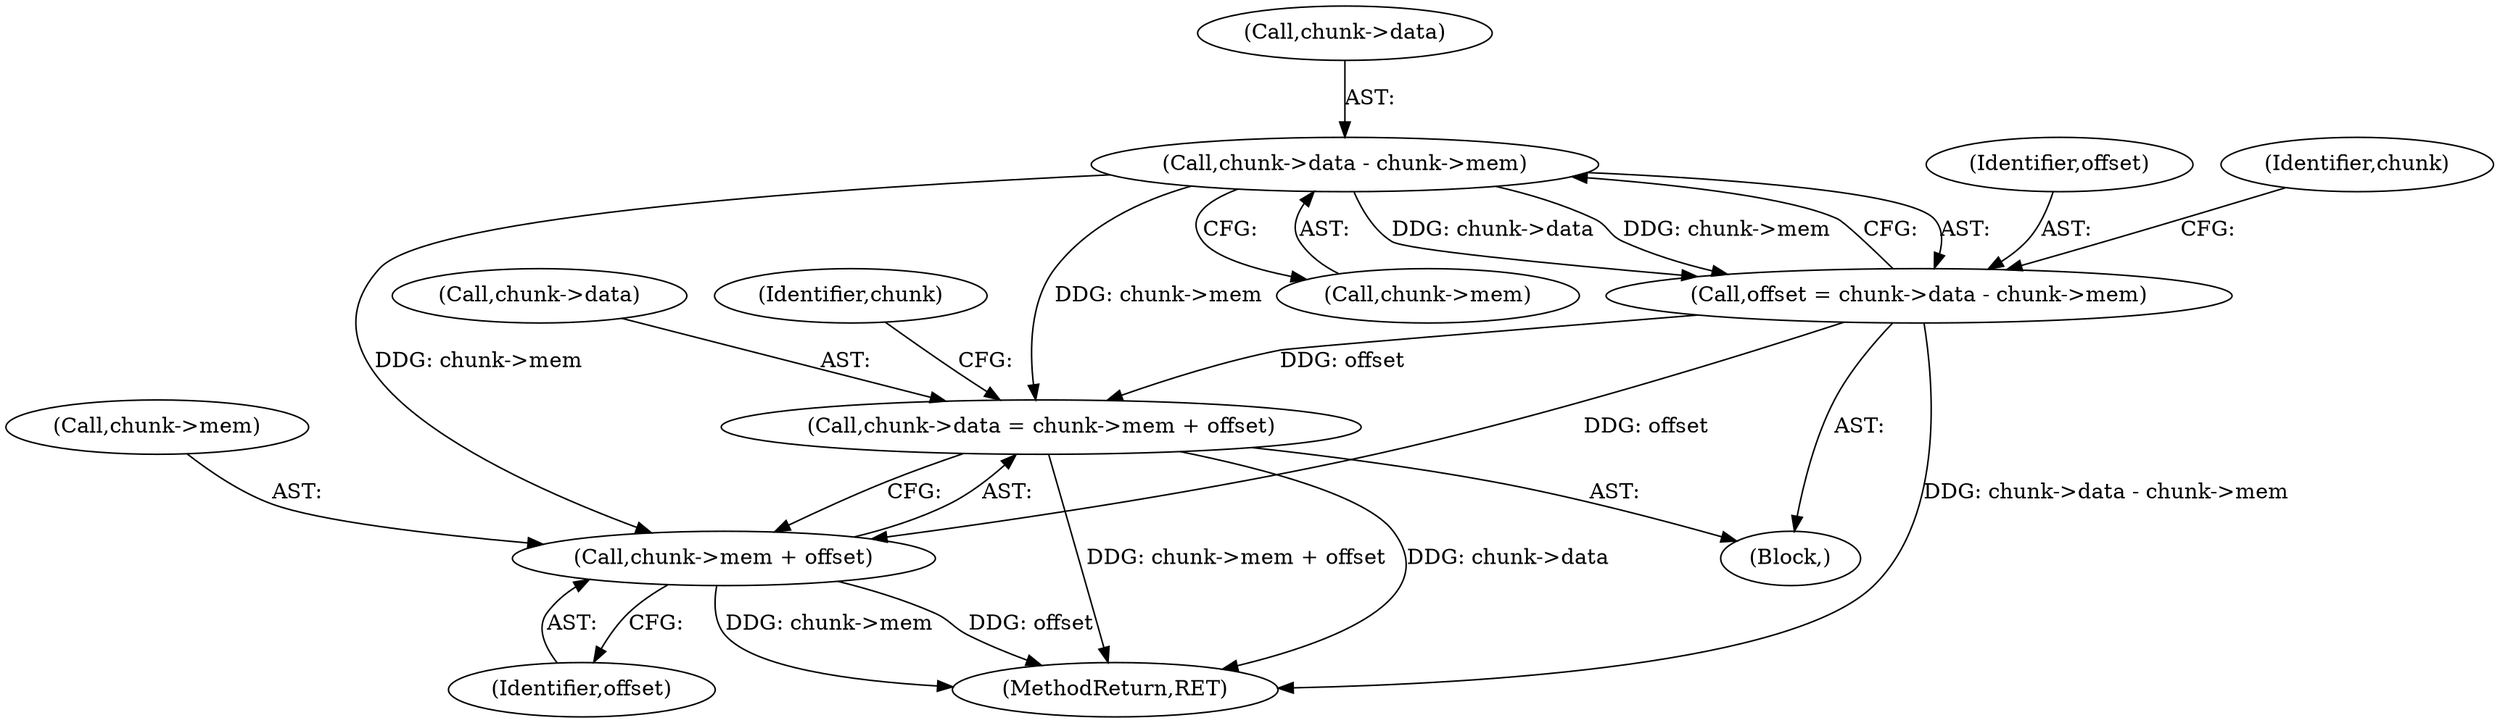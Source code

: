 digraph "0_tor_3cea86eb2fbb65949673eb4ba8ebb695c87a57ce@pointer" {
"1000129" [label="(Call,chunk->data - chunk->mem)"];
"1000127" [label="(Call,offset = chunk->data - chunk->mem)"];
"1000146" [label="(Call,chunk->data = chunk->mem + offset)"];
"1000150" [label="(Call,chunk->mem + offset)"];
"1000130" [label="(Call,chunk->data)"];
"1000176" [label="(MethodReturn,RET)"];
"1000147" [label="(Call,chunk->data)"];
"1000151" [label="(Call,chunk->mem)"];
"1000150" [label="(Call,chunk->mem + offset)"];
"1000133" [label="(Call,chunk->mem)"];
"1000129" [label="(Call,chunk->data - chunk->mem)"];
"1000103" [label="(Block,)"];
"1000128" [label="(Identifier,offset)"];
"1000158" [label="(Identifier,chunk)"];
"1000146" [label="(Call,chunk->data = chunk->mem + offset)"];
"1000137" [label="(Identifier,chunk)"];
"1000154" [label="(Identifier,offset)"];
"1000127" [label="(Call,offset = chunk->data - chunk->mem)"];
"1000129" -> "1000127"  [label="AST: "];
"1000129" -> "1000133"  [label="CFG: "];
"1000130" -> "1000129"  [label="AST: "];
"1000133" -> "1000129"  [label="AST: "];
"1000127" -> "1000129"  [label="CFG: "];
"1000129" -> "1000127"  [label="DDG: chunk->data"];
"1000129" -> "1000127"  [label="DDG: chunk->mem"];
"1000129" -> "1000146"  [label="DDG: chunk->mem"];
"1000129" -> "1000150"  [label="DDG: chunk->mem"];
"1000127" -> "1000103"  [label="AST: "];
"1000128" -> "1000127"  [label="AST: "];
"1000137" -> "1000127"  [label="CFG: "];
"1000127" -> "1000176"  [label="DDG: chunk->data - chunk->mem"];
"1000127" -> "1000146"  [label="DDG: offset"];
"1000127" -> "1000150"  [label="DDG: offset"];
"1000146" -> "1000103"  [label="AST: "];
"1000146" -> "1000150"  [label="CFG: "];
"1000147" -> "1000146"  [label="AST: "];
"1000150" -> "1000146"  [label="AST: "];
"1000158" -> "1000146"  [label="CFG: "];
"1000146" -> "1000176"  [label="DDG: chunk->mem + offset"];
"1000146" -> "1000176"  [label="DDG: chunk->data"];
"1000150" -> "1000154"  [label="CFG: "];
"1000151" -> "1000150"  [label="AST: "];
"1000154" -> "1000150"  [label="AST: "];
"1000150" -> "1000176"  [label="DDG: chunk->mem"];
"1000150" -> "1000176"  [label="DDG: offset"];
}
